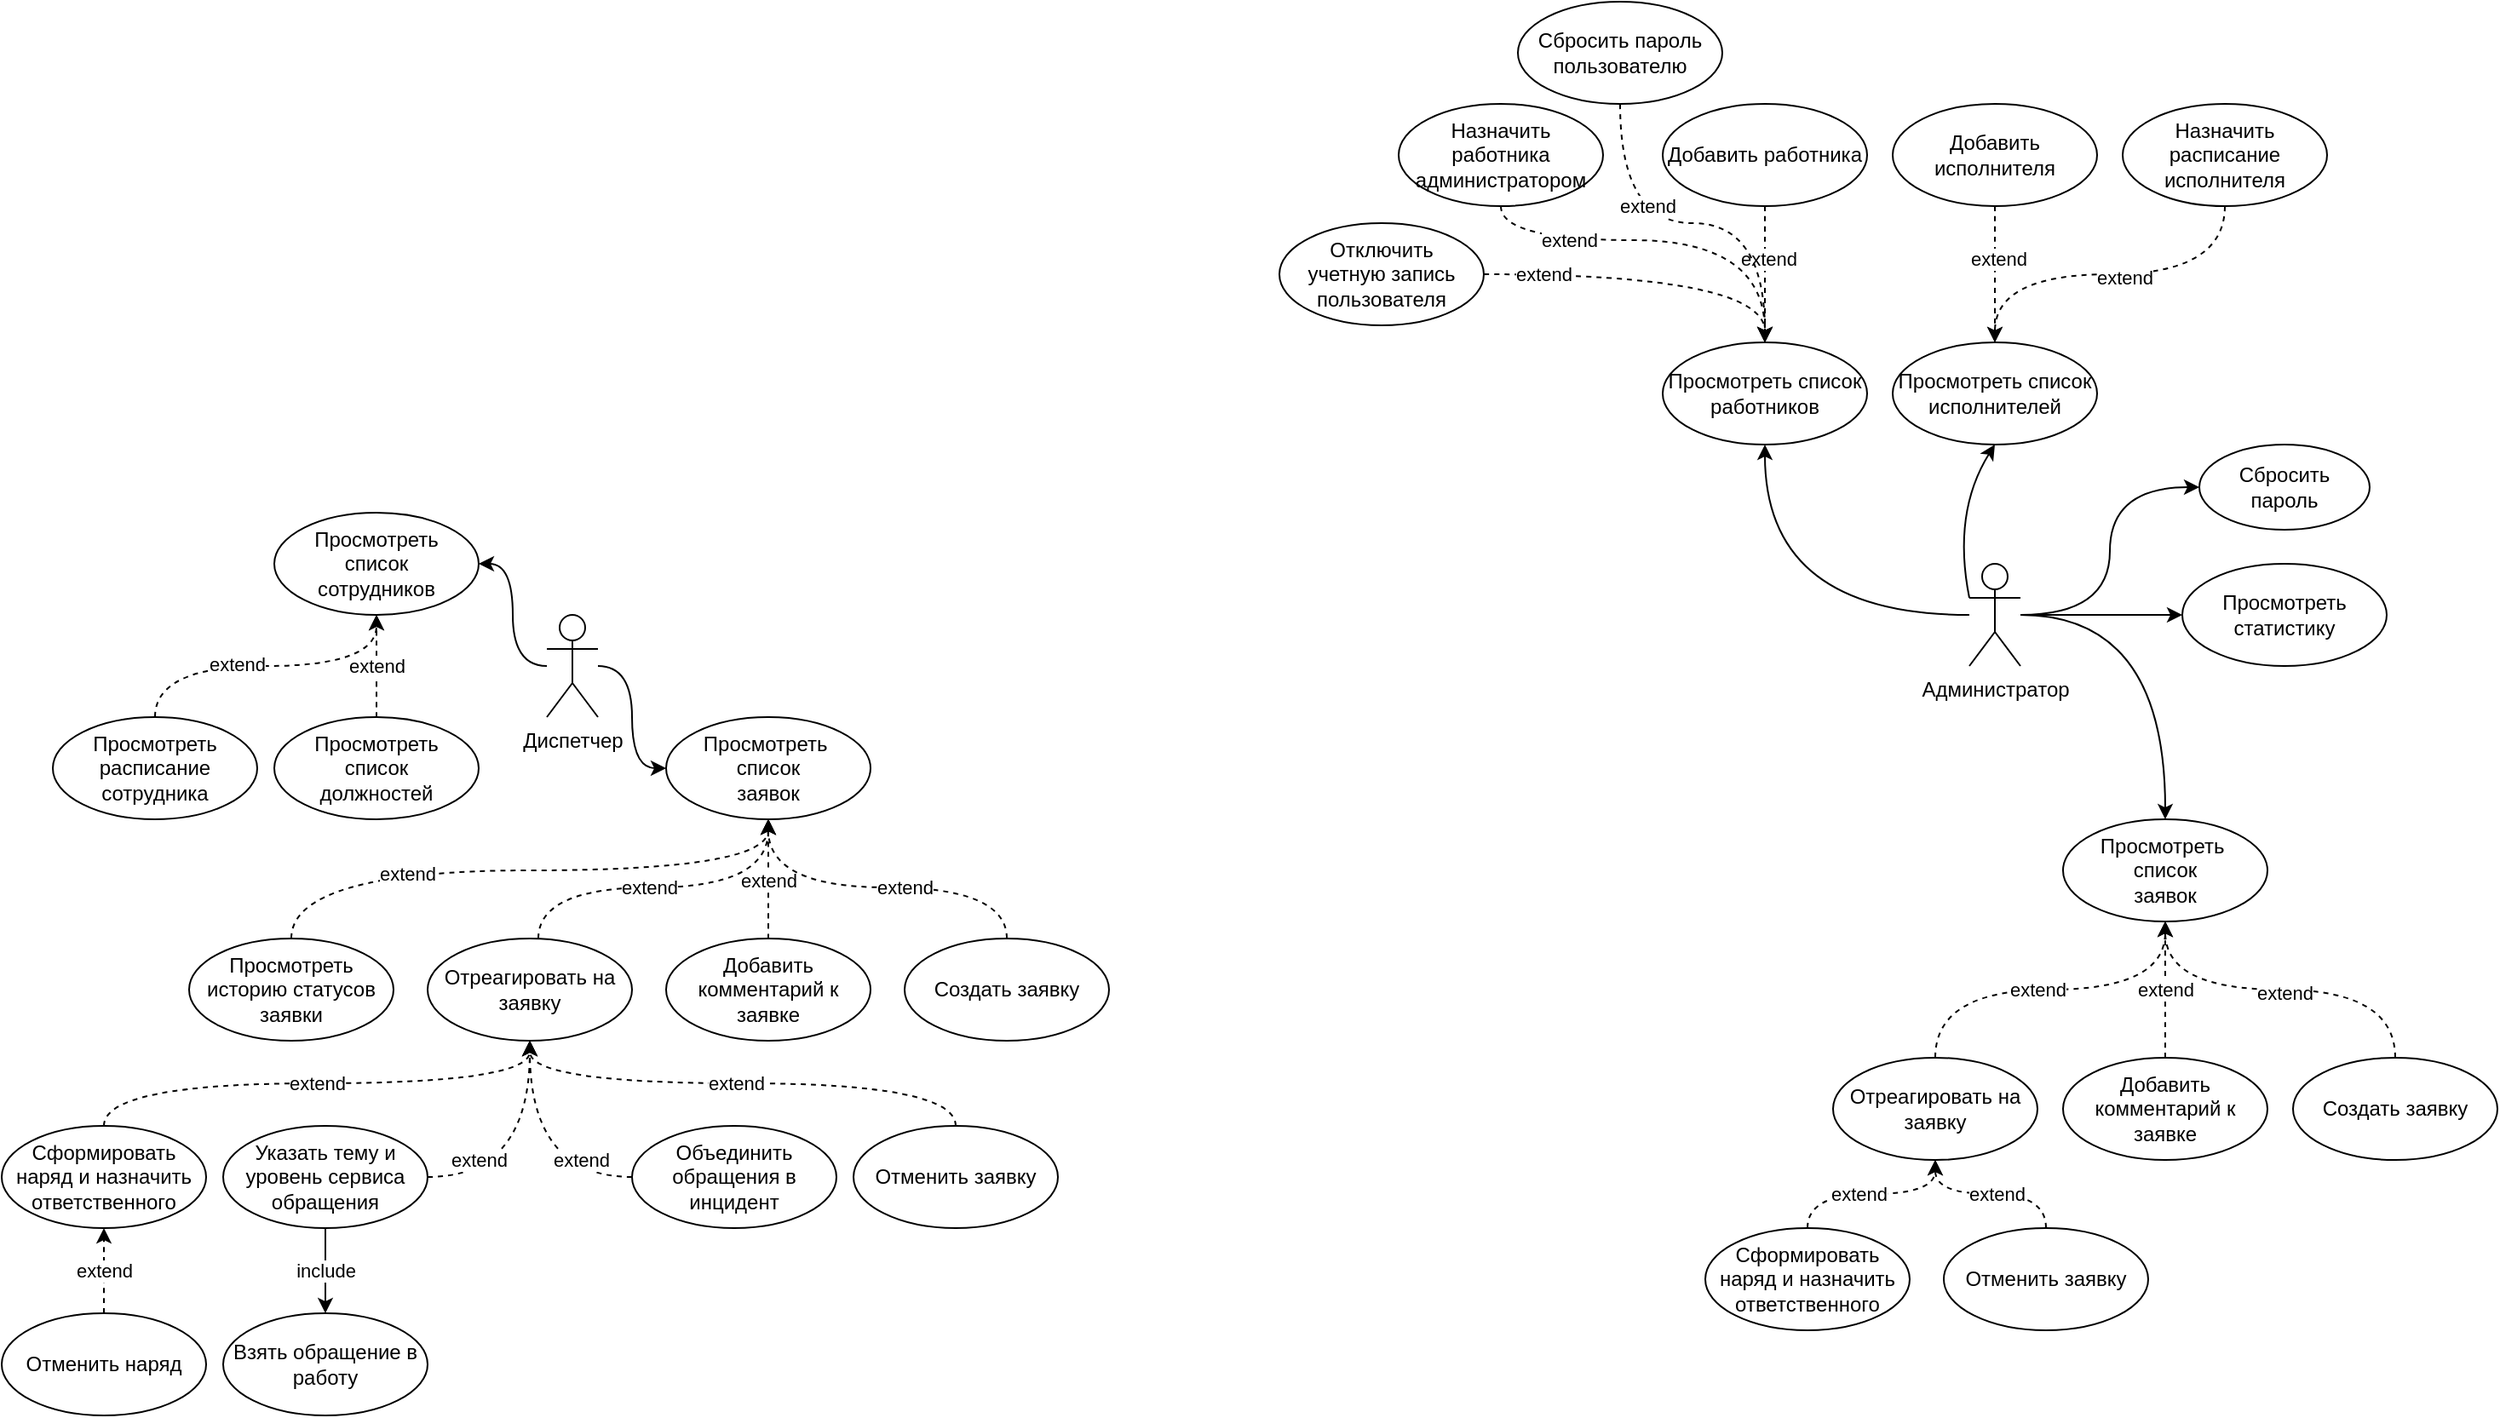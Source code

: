 <mxfile version="21.1.9" type="github">
  <diagram id="vjuk1poThl9Il7xJmEbo" name="Page-1">
    <mxGraphModel dx="3456" dy="827" grid="1" gridSize="10" guides="1" tooltips="1" connect="1" arrows="1" fold="1" page="1" pageScale="1" pageWidth="1920" pageHeight="1200" math="0" shadow="0">
      <root>
        <mxCell id="0" />
        <mxCell id="1" parent="0" />
        <mxCell id="JzdlDccudjg5mqdQQXAU-8" value="" style="edgeStyle=orthogonalEdgeStyle;orthogonalLoop=1;jettySize=auto;html=1;curved=1;" parent="1" source="JzdlDccudjg5mqdQQXAU-1" target="JzdlDccudjg5mqdQQXAU-7" edge="1">
          <mxGeometry relative="1" as="geometry" />
        </mxCell>
        <mxCell id="PTMCNFeBPla3yoTyyolg-50" style="edgeStyle=orthogonalEdgeStyle;shape=connector;curved=1;rounded=0;orthogonalLoop=1;jettySize=auto;html=1;entryX=1;entryY=0.5;entryDx=0;entryDy=0;labelBackgroundColor=default;strokeColor=default;fontFamily=Helvetica;fontSize=11;fontColor=default;endArrow=classic;" edge="1" parent="1" source="JzdlDccudjg5mqdQQXAU-1" target="PTMCNFeBPla3yoTyyolg-49">
          <mxGeometry relative="1" as="geometry" />
        </mxCell>
        <mxCell id="JzdlDccudjg5mqdQQXAU-1" value="Диспетчер" style="shape=umlActor;verticalLabelPosition=bottom;verticalAlign=top;html=1;outlineConnect=0;" parent="1" vertex="1">
          <mxGeometry x="240" y="540" width="30" height="60" as="geometry" />
        </mxCell>
        <mxCell id="JzdlDccudjg5mqdQQXAU-12" value="" style="edgeStyle=orthogonalEdgeStyle;curved=1;orthogonalLoop=1;jettySize=auto;html=1;dashed=1;" parent="1" source="JzdlDccudjg5mqdQQXAU-11" target="JzdlDccudjg5mqdQQXAU-7" edge="1">
          <mxGeometry relative="1" as="geometry">
            <Array as="points">
              <mxPoint x="370" y="770" />
            </Array>
          </mxGeometry>
        </mxCell>
        <mxCell id="JzdlDccudjg5mqdQQXAU-13" value="extend" style="edgeLabel;html=1;align=center;verticalAlign=middle;resizable=0;points=[];" parent="JzdlDccudjg5mqdQQXAU-12" vertex="1" connectable="0">
          <mxGeometry x="0.202" y="1" relative="1" as="geometry">
            <mxPoint x="1" y="8" as="offset" />
          </mxGeometry>
        </mxCell>
        <mxCell id="PTMCNFeBPla3yoTyyolg-44" value="" style="edgeStyle=orthogonalEdgeStyle;shape=connector;curved=1;rounded=0;orthogonalLoop=1;jettySize=auto;html=1;labelBackgroundColor=default;strokeColor=default;fontFamily=Helvetica;fontSize=11;fontColor=default;endArrow=classic;dashed=1;exitX=0.5;exitY=0;exitDx=0;exitDy=0;" edge="1" parent="1" source="PTMCNFeBPla3yoTyyolg-43" target="JzdlDccudjg5mqdQQXAU-7">
          <mxGeometry relative="1" as="geometry">
            <Array as="points">
              <mxPoint x="90" y="690" />
              <mxPoint x="370" y="690" />
            </Array>
          </mxGeometry>
        </mxCell>
        <mxCell id="PTMCNFeBPla3yoTyyolg-45" value="extend" style="edgeLabel;html=1;align=center;verticalAlign=middle;resizable=0;points=[];fontSize=11;fontFamily=Helvetica;fontColor=default;" vertex="1" connectable="0" parent="PTMCNFeBPla3yoTyyolg-44">
          <mxGeometry x="-0.386" y="-2" relative="1" as="geometry">
            <mxPoint as="offset" />
          </mxGeometry>
        </mxCell>
        <mxCell id="JzdlDccudjg5mqdQQXAU-7" value="Просмотреть&amp;nbsp;&lt;br&gt;список&lt;br&gt;заявок" style="ellipse;whiteSpace=wrap;html=1;verticalAlign=middle;" parent="1" vertex="1">
          <mxGeometry x="310" y="600" width="120" height="60" as="geometry" />
        </mxCell>
        <mxCell id="JzdlDccudjg5mqdQQXAU-11" value="Добавить комментарий к заявке" style="ellipse;whiteSpace=wrap;html=1;verticalAlign=middle;" parent="1" vertex="1">
          <mxGeometry x="310" y="730" width="120" height="60" as="geometry" />
        </mxCell>
        <mxCell id="JzdlDccudjg5mqdQQXAU-15" style="edgeStyle=orthogonalEdgeStyle;curved=1;orthogonalLoop=1;jettySize=auto;html=1;exitX=0.5;exitY=0;exitDx=0;exitDy=0;entryX=0.5;entryY=1;entryDx=0;entryDy=0;dashed=1;" parent="1" source="JzdlDccudjg5mqdQQXAU-14" target="JzdlDccudjg5mqdQQXAU-19" edge="1">
          <mxGeometry relative="1" as="geometry" />
        </mxCell>
        <mxCell id="JzdlDccudjg5mqdQQXAU-16" value="extend" style="edgeLabel;html=1;align=center;verticalAlign=middle;resizable=0;points=[];" parent="JzdlDccudjg5mqdQQXAU-15" vertex="1" connectable="0">
          <mxGeometry x="0.076" relative="1" as="geometry">
            <mxPoint x="-12" as="offset" />
          </mxGeometry>
        </mxCell>
        <mxCell id="PTMCNFeBPla3yoTyyolg-34" value="extend" style="edgeStyle=orthogonalEdgeStyle;shape=connector;curved=1;rounded=0;orthogonalLoop=1;jettySize=auto;html=1;labelBackgroundColor=default;strokeColor=default;fontFamily=Helvetica;fontSize=11;fontColor=default;endArrow=classic;dashed=1;" edge="1" parent="1" source="PTMCNFeBPla3yoTyyolg-33" target="JzdlDccudjg5mqdQQXAU-14">
          <mxGeometry relative="1" as="geometry" />
        </mxCell>
        <mxCell id="JzdlDccudjg5mqdQQXAU-14" value="Сформировать наряд и назначить ответственного" style="ellipse;whiteSpace=wrap;html=1;verticalAlign=middle;" parent="1" vertex="1">
          <mxGeometry x="-80" y="840" width="120" height="60" as="geometry" />
        </mxCell>
        <mxCell id="JzdlDccudjg5mqdQQXAU-17" value="" style="edgeStyle=orthogonalEdgeStyle;curved=1;orthogonalLoop=1;jettySize=auto;html=1;dashed=1;" parent="1" source="JzdlDccudjg5mqdQQXAU-19" edge="1">
          <mxGeometry relative="1" as="geometry">
            <mxPoint x="370" y="660" as="targetPoint" />
            <Array as="points">
              <mxPoint x="235" y="700" />
              <mxPoint x="370" y="700" />
            </Array>
          </mxGeometry>
        </mxCell>
        <mxCell id="JzdlDccudjg5mqdQQXAU-18" value="extend" style="edgeLabel;html=1;align=center;verticalAlign=middle;resizable=0;points=[];" parent="JzdlDccudjg5mqdQQXAU-17" vertex="1" connectable="0">
          <mxGeometry x="0.202" y="1" relative="1" as="geometry">
            <mxPoint x="-29" y="1" as="offset" />
          </mxGeometry>
        </mxCell>
        <mxCell id="PTMCNFeBPla3yoTyyolg-36" value="extend" style="edgeStyle=orthogonalEdgeStyle;shape=connector;curved=1;rounded=0;orthogonalLoop=1;jettySize=auto;html=1;labelBackgroundColor=default;strokeColor=default;fontFamily=Helvetica;fontSize=11;fontColor=default;endArrow=classic;dashed=1;exitX=0;exitY=0.5;exitDx=0;exitDy=0;" edge="1" parent="1" source="PTMCNFeBPla3yoTyyolg-35" target="JzdlDccudjg5mqdQQXAU-19">
          <mxGeometry x="-0.571" y="-10" relative="1" as="geometry">
            <mxPoint as="offset" />
          </mxGeometry>
        </mxCell>
        <mxCell id="PTMCNFeBPla3yoTyyolg-38" value="extend" style="edgeStyle=orthogonalEdgeStyle;shape=connector;curved=1;rounded=0;orthogonalLoop=1;jettySize=auto;html=1;labelBackgroundColor=default;strokeColor=default;fontFamily=Helvetica;fontSize=11;fontColor=default;endArrow=classic;entryX=0.5;entryY=1;entryDx=0;entryDy=0;exitX=1;exitY=0.5;exitDx=0;exitDy=0;dashed=1;" edge="1" parent="1" source="PTMCNFeBPla3yoTyyolg-37" target="JzdlDccudjg5mqdQQXAU-19">
          <mxGeometry x="-0.571" y="10" relative="1" as="geometry">
            <mxPoint as="offset" />
          </mxGeometry>
        </mxCell>
        <mxCell id="JzdlDccudjg5mqdQQXAU-19" value="Отреагировать на заявку" style="ellipse;whiteSpace=wrap;html=1;verticalAlign=middle;" parent="1" vertex="1">
          <mxGeometry x="170" y="730" width="120" height="60" as="geometry" />
        </mxCell>
        <mxCell id="JzdlDccudjg5mqdQQXAU-22" style="edgeStyle=orthogonalEdgeStyle;curved=1;orthogonalLoop=1;jettySize=auto;html=1;exitX=0.5;exitY=0;exitDx=0;exitDy=0;entryX=0.5;entryY=1;entryDx=0;entryDy=0;dashed=1;" parent="1" source="JzdlDccudjg5mqdQQXAU-24" target="JzdlDccudjg5mqdQQXAU-19" edge="1">
          <mxGeometry relative="1" as="geometry">
            <mxPoint x="375" y="810" as="targetPoint" />
          </mxGeometry>
        </mxCell>
        <mxCell id="JzdlDccudjg5mqdQQXAU-23" value="extend" style="edgeLabel;html=1;align=center;verticalAlign=middle;resizable=0;points=[];" parent="JzdlDccudjg5mqdQQXAU-22" vertex="1" connectable="0">
          <mxGeometry x="0.076" relative="1" as="geometry">
            <mxPoint x="7" as="offset" />
          </mxGeometry>
        </mxCell>
        <mxCell id="JzdlDccudjg5mqdQQXAU-24" value="Отменить заявку" style="ellipse;whiteSpace=wrap;html=1;verticalAlign=middle;" parent="1" vertex="1">
          <mxGeometry x="420" y="840" width="120" height="60" as="geometry" />
        </mxCell>
        <mxCell id="JzdlDccudjg5mqdQQXAU-30" style="edgeStyle=orthogonalEdgeStyle;curved=1;orthogonalLoop=1;jettySize=auto;html=1;entryX=0.5;entryY=1;entryDx=0;entryDy=0;" parent="1" source="JzdlDccudjg5mqdQQXAU-25" target="JzdlDccudjg5mqdQQXAU-29" edge="1">
          <mxGeometry relative="1" as="geometry">
            <mxPoint x="955" y="440" as="targetPoint" />
          </mxGeometry>
        </mxCell>
        <mxCell id="PTMCNFeBPla3yoTyyolg-19" style="edgeStyle=orthogonalEdgeStyle;rounded=0;orthogonalLoop=1;jettySize=auto;html=1;entryX=0.5;entryY=0;entryDx=0;entryDy=0;curved=1;" edge="1" parent="1" source="JzdlDccudjg5mqdQQXAU-25" target="PTMCNFeBPla3yoTyyolg-5">
          <mxGeometry relative="1" as="geometry" />
        </mxCell>
        <mxCell id="PTMCNFeBPla3yoTyyolg-32" style="edgeStyle=orthogonalEdgeStyle;rounded=0;orthogonalLoop=1;jettySize=auto;html=1;entryX=0;entryY=0.5;entryDx=0;entryDy=0;curved=1;" edge="1" parent="1" source="JzdlDccudjg5mqdQQXAU-25" target="PTMCNFeBPla3yoTyyolg-31">
          <mxGeometry relative="1" as="geometry" />
        </mxCell>
        <mxCell id="PTMCNFeBPla3yoTyyolg-47" style="edgeStyle=orthogonalEdgeStyle;shape=connector;curved=1;rounded=0;orthogonalLoop=1;jettySize=auto;html=1;entryX=0;entryY=0.5;entryDx=0;entryDy=0;labelBackgroundColor=default;strokeColor=default;fontFamily=Helvetica;fontSize=11;fontColor=default;endArrow=classic;" edge="1" parent="1" source="JzdlDccudjg5mqdQQXAU-25" target="PTMCNFeBPla3yoTyyolg-46">
          <mxGeometry relative="1" as="geometry" />
        </mxCell>
        <mxCell id="JzdlDccudjg5mqdQQXAU-25" value="Администратор" style="shape=umlActor;verticalLabelPosition=bottom;verticalAlign=top;html=1;outlineConnect=0;" parent="1" vertex="1">
          <mxGeometry x="1075" y="510" width="30" height="60" as="geometry" />
        </mxCell>
        <mxCell id="JzdlDccudjg5mqdQQXAU-32" value="" style="edgeStyle=orthogonalEdgeStyle;curved=1;orthogonalLoop=1;jettySize=auto;html=1;dashed=1;" parent="1" source="JzdlDccudjg5mqdQQXAU-31" target="JzdlDccudjg5mqdQQXAU-29" edge="1">
          <mxGeometry relative="1" as="geometry" />
        </mxCell>
        <mxCell id="JzdlDccudjg5mqdQQXAU-33" value="extend" style="edgeLabel;html=1;align=center;verticalAlign=middle;resizable=0;points=[];" parent="JzdlDccudjg5mqdQQXAU-32" vertex="1" connectable="0">
          <mxGeometry x="-0.232" y="2" relative="1" as="geometry">
            <mxPoint as="offset" />
          </mxGeometry>
        </mxCell>
        <mxCell id="JzdlDccudjg5mqdQQXAU-29" value="Просмотреть список работников" style="ellipse;whiteSpace=wrap;html=1;verticalAlign=middle;" parent="1" vertex="1">
          <mxGeometry x="895" y="380" width="120" height="60" as="geometry" />
        </mxCell>
        <mxCell id="JzdlDccudjg5mqdQQXAU-31" value="Добавить работника" style="ellipse;whiteSpace=wrap;html=1;verticalAlign=middle;" parent="1" vertex="1">
          <mxGeometry x="895" y="240" width="120" height="60" as="geometry" />
        </mxCell>
        <mxCell id="JzdlDccudjg5mqdQQXAU-34" value="Назначить работника администратором" style="ellipse;whiteSpace=wrap;html=1;verticalAlign=middle;" parent="1" vertex="1">
          <mxGeometry x="740" y="240" width="120" height="60" as="geometry" />
        </mxCell>
        <mxCell id="JzdlDccudjg5mqdQQXAU-35" value="" style="edgeStyle=orthogonalEdgeStyle;curved=1;orthogonalLoop=1;jettySize=auto;html=1;dashed=1;exitX=0.5;exitY=1;exitDx=0;exitDy=0;entryX=0.5;entryY=0;entryDx=0;entryDy=0;" parent="1" source="JzdlDccudjg5mqdQQXAU-34" target="JzdlDccudjg5mqdQQXAU-29" edge="1">
          <mxGeometry relative="1" as="geometry">
            <mxPoint x="819.66" y="310" as="sourcePoint" />
            <mxPoint x="819.66" y="390" as="targetPoint" />
            <Array as="points">
              <mxPoint x="800" y="320" />
              <mxPoint x="955" y="320" />
            </Array>
          </mxGeometry>
        </mxCell>
        <mxCell id="JzdlDccudjg5mqdQQXAU-36" value="extend" style="edgeLabel;html=1;align=center;verticalAlign=middle;resizable=0;points=[];" parent="JzdlDccudjg5mqdQQXAU-35" vertex="1" connectable="0">
          <mxGeometry x="-0.232" y="2" relative="1" as="geometry">
            <mxPoint x="-30" y="2" as="offset" />
          </mxGeometry>
        </mxCell>
        <mxCell id="NQYNzT67ed76rX-NKbEG-4" value="Просмотреть список исполнителей" style="ellipse;whiteSpace=wrap;html=1;verticalAlign=middle;" parent="1" vertex="1">
          <mxGeometry x="1030" y="380" width="120" height="60" as="geometry" />
        </mxCell>
        <mxCell id="NQYNzT67ed76rX-NKbEG-6" value="" style="curved=1;endArrow=classic;html=1;rounded=0;entryX=0.5;entryY=1;entryDx=0;entryDy=0;" parent="1" target="NQYNzT67ed76rX-NKbEG-4" edge="1">
          <mxGeometry width="50" height="50" relative="1" as="geometry">
            <mxPoint x="1075" y="530" as="sourcePoint" />
            <mxPoint x="1225" y="500" as="targetPoint" />
            <Array as="points">
              <mxPoint x="1065" y="480" />
            </Array>
          </mxGeometry>
        </mxCell>
        <mxCell id="NQYNzT67ed76rX-NKbEG-8" value="" style="edgeStyle=orthogonalEdgeStyle;curved=1;orthogonalLoop=1;jettySize=auto;html=1;dashed=1;entryX=0.5;entryY=0;entryDx=0;entryDy=0;" parent="1" source="NQYNzT67ed76rX-NKbEG-10" target="NQYNzT67ed76rX-NKbEG-4" edge="1">
          <mxGeometry relative="1" as="geometry">
            <mxPoint x="1090" y="380" as="targetPoint" />
          </mxGeometry>
        </mxCell>
        <mxCell id="NQYNzT67ed76rX-NKbEG-9" value="extend" style="edgeLabel;html=1;align=center;verticalAlign=middle;resizable=0;points=[];" parent="NQYNzT67ed76rX-NKbEG-8" vertex="1" connectable="0">
          <mxGeometry x="-0.232" y="2" relative="1" as="geometry">
            <mxPoint as="offset" />
          </mxGeometry>
        </mxCell>
        <mxCell id="NQYNzT67ed76rX-NKbEG-10" value="Добавить исполнителя" style="ellipse;whiteSpace=wrap;html=1;verticalAlign=middle;" parent="1" vertex="1">
          <mxGeometry x="1030" y="240" width="120" height="60" as="geometry" />
        </mxCell>
        <mxCell id="NQYNzT67ed76rX-NKbEG-11" value="Назначить расписание исполнителя" style="ellipse;whiteSpace=wrap;html=1;verticalAlign=middle;" parent="1" vertex="1">
          <mxGeometry x="1165" y="240" width="120" height="60" as="geometry" />
        </mxCell>
        <mxCell id="NQYNzT67ed76rX-NKbEG-12" value="" style="edgeStyle=orthogonalEdgeStyle;curved=1;orthogonalLoop=1;jettySize=auto;html=1;dashed=1;exitX=0.5;exitY=1;exitDx=0;exitDy=0;entryX=0.5;entryY=0;entryDx=0;entryDy=0;" parent="1" source="NQYNzT67ed76rX-NKbEG-11" target="NQYNzT67ed76rX-NKbEG-4" edge="1">
          <mxGeometry relative="1" as="geometry">
            <mxPoint x="1224.66" y="310" as="sourcePoint" />
            <mxPoint x="1360" y="380" as="targetPoint" />
          </mxGeometry>
        </mxCell>
        <mxCell id="NQYNzT67ed76rX-NKbEG-13" value="extend" style="edgeLabel;html=1;align=center;verticalAlign=middle;resizable=0;points=[];" parent="NQYNzT67ed76rX-NKbEG-12" vertex="1" connectable="0">
          <mxGeometry x="-0.232" y="2" relative="1" as="geometry">
            <mxPoint x="-17" as="offset" />
          </mxGeometry>
        </mxCell>
        <mxCell id="NQYNzT67ed76rX-NKbEG-14" value="Создать заявку" style="ellipse;whiteSpace=wrap;html=1;verticalAlign=middle;" parent="1" vertex="1">
          <mxGeometry x="450" y="730" width="120" height="60" as="geometry" />
        </mxCell>
        <mxCell id="NQYNzT67ed76rX-NKbEG-15" value="" style="edgeStyle=orthogonalEdgeStyle;curved=1;orthogonalLoop=1;jettySize=auto;html=1;dashed=1;entryX=0.5;entryY=1;entryDx=0;entryDy=0;exitX=0.5;exitY=0;exitDx=0;exitDy=0;" parent="1" target="JzdlDccudjg5mqdQQXAU-7" edge="1" source="NQYNzT67ed76rX-NKbEG-14">
          <mxGeometry relative="1" as="geometry">
            <mxPoint x="460" y="670" as="targetPoint" />
            <Array as="points">
              <mxPoint x="510" y="700" />
              <mxPoint x="370" y="700" />
            </Array>
            <mxPoint x="505" y="740" as="sourcePoint" />
          </mxGeometry>
        </mxCell>
        <mxCell id="NQYNzT67ed76rX-NKbEG-16" value="extend" style="edgeLabel;html=1;align=center;verticalAlign=middle;resizable=0;points=[];" parent="NQYNzT67ed76rX-NKbEG-15" vertex="1" connectable="0">
          <mxGeometry x="0.202" y="1" relative="1" as="geometry">
            <mxPoint x="36" y="-1" as="offset" />
          </mxGeometry>
        </mxCell>
        <mxCell id="PTMCNFeBPla3yoTyyolg-3" value="" style="edgeStyle=orthogonalEdgeStyle;curved=1;orthogonalLoop=1;jettySize=auto;html=1;dashed=1;" edge="1" parent="1" source="PTMCNFeBPla3yoTyyolg-6" target="PTMCNFeBPla3yoTyyolg-5">
          <mxGeometry relative="1" as="geometry" />
        </mxCell>
        <mxCell id="PTMCNFeBPla3yoTyyolg-4" value="extend" style="edgeLabel;html=1;align=center;verticalAlign=middle;resizable=0;points=[];" vertex="1" connectable="0" parent="PTMCNFeBPla3yoTyyolg-3">
          <mxGeometry x="0.202" y="1" relative="1" as="geometry">
            <mxPoint x="1" y="8" as="offset" />
          </mxGeometry>
        </mxCell>
        <mxCell id="PTMCNFeBPla3yoTyyolg-5" value="Просмотреть&amp;nbsp;&lt;br&gt;список&lt;br&gt;заявок" style="ellipse;whiteSpace=wrap;html=1;verticalAlign=middle;" vertex="1" parent="1">
          <mxGeometry x="1130" y="660" width="120" height="60" as="geometry" />
        </mxCell>
        <mxCell id="PTMCNFeBPla3yoTyyolg-6" value="Добавить комментарий к заявке" style="ellipse;whiteSpace=wrap;html=1;verticalAlign=middle;" vertex="1" parent="1">
          <mxGeometry x="1130" y="800" width="120" height="60" as="geometry" />
        </mxCell>
        <mxCell id="PTMCNFeBPla3yoTyyolg-7" style="edgeStyle=orthogonalEdgeStyle;curved=1;orthogonalLoop=1;jettySize=auto;html=1;exitX=0.5;exitY=0;exitDx=0;exitDy=0;entryX=0.5;entryY=1;entryDx=0;entryDy=0;dashed=1;" edge="1" parent="1" source="PTMCNFeBPla3yoTyyolg-9" target="PTMCNFeBPla3yoTyyolg-12">
          <mxGeometry relative="1" as="geometry" />
        </mxCell>
        <mxCell id="PTMCNFeBPla3yoTyyolg-8" value="extend" style="edgeLabel;html=1;align=center;verticalAlign=middle;resizable=0;points=[];" vertex="1" connectable="0" parent="PTMCNFeBPla3yoTyyolg-7">
          <mxGeometry x="0.076" relative="1" as="geometry">
            <mxPoint x="-12" as="offset" />
          </mxGeometry>
        </mxCell>
        <mxCell id="PTMCNFeBPla3yoTyyolg-9" value="Сформировать наряд и назначить ответственного" style="ellipse;whiteSpace=wrap;html=1;verticalAlign=middle;" vertex="1" parent="1">
          <mxGeometry x="920" y="900" width="120" height="60" as="geometry" />
        </mxCell>
        <mxCell id="PTMCNFeBPla3yoTyyolg-10" value="" style="edgeStyle=orthogonalEdgeStyle;curved=1;orthogonalLoop=1;jettySize=auto;html=1;dashed=1;" edge="1" parent="1" source="PTMCNFeBPla3yoTyyolg-12">
          <mxGeometry relative="1" as="geometry">
            <mxPoint x="1190" y="720" as="targetPoint" />
            <Array as="points">
              <mxPoint x="1055" y="760" />
              <mxPoint x="1190" y="760" />
            </Array>
          </mxGeometry>
        </mxCell>
        <mxCell id="PTMCNFeBPla3yoTyyolg-11" value="extend" style="edgeLabel;html=1;align=center;verticalAlign=middle;resizable=0;points=[];" vertex="1" connectable="0" parent="PTMCNFeBPla3yoTyyolg-10">
          <mxGeometry x="0.202" y="1" relative="1" as="geometry">
            <mxPoint x="-29" y="1" as="offset" />
          </mxGeometry>
        </mxCell>
        <mxCell id="PTMCNFeBPla3yoTyyolg-12" value="Отреагировать на заявку" style="ellipse;whiteSpace=wrap;html=1;verticalAlign=middle;" vertex="1" parent="1">
          <mxGeometry x="995" y="800" width="120" height="60" as="geometry" />
        </mxCell>
        <mxCell id="PTMCNFeBPla3yoTyyolg-13" style="edgeStyle=orthogonalEdgeStyle;curved=1;orthogonalLoop=1;jettySize=auto;html=1;exitX=0.5;exitY=0;exitDx=0;exitDy=0;entryX=0.5;entryY=1;entryDx=0;entryDy=0;dashed=1;" edge="1" parent="1" source="PTMCNFeBPla3yoTyyolg-15" target="PTMCNFeBPla3yoTyyolg-12">
          <mxGeometry relative="1" as="geometry">
            <mxPoint x="1195" y="870" as="targetPoint" />
          </mxGeometry>
        </mxCell>
        <mxCell id="PTMCNFeBPla3yoTyyolg-14" value="extend" style="edgeLabel;html=1;align=center;verticalAlign=middle;resizable=0;points=[];" vertex="1" connectable="0" parent="PTMCNFeBPla3yoTyyolg-13">
          <mxGeometry x="0.076" relative="1" as="geometry">
            <mxPoint x="7" as="offset" />
          </mxGeometry>
        </mxCell>
        <mxCell id="PTMCNFeBPla3yoTyyolg-15" value="Отменить заявку" style="ellipse;whiteSpace=wrap;html=1;verticalAlign=middle;" vertex="1" parent="1">
          <mxGeometry x="1060" y="900" width="120" height="60" as="geometry" />
        </mxCell>
        <mxCell id="PTMCNFeBPla3yoTyyolg-16" value="Создать заявку" style="ellipse;whiteSpace=wrap;html=1;verticalAlign=middle;" vertex="1" parent="1">
          <mxGeometry x="1265" y="800" width="120" height="60" as="geometry" />
        </mxCell>
        <mxCell id="PTMCNFeBPla3yoTyyolg-17" value="" style="edgeStyle=orthogonalEdgeStyle;curved=1;orthogonalLoop=1;jettySize=auto;html=1;dashed=1;entryX=0.5;entryY=1;entryDx=0;entryDy=0;" edge="1" parent="1" target="PTMCNFeBPla3yoTyyolg-5">
          <mxGeometry relative="1" as="geometry">
            <mxPoint x="1280" y="730" as="targetPoint" />
            <Array as="points">
              <mxPoint x="1325" y="760" />
              <mxPoint x="1190" y="760" />
            </Array>
            <mxPoint x="1325" y="800" as="sourcePoint" />
          </mxGeometry>
        </mxCell>
        <mxCell id="PTMCNFeBPla3yoTyyolg-18" value="extend" style="edgeLabel;html=1;align=center;verticalAlign=middle;resizable=0;points=[];" vertex="1" connectable="0" parent="PTMCNFeBPla3yoTyyolg-17">
          <mxGeometry x="0.202" y="1" relative="1" as="geometry">
            <mxPoint x="24" y="1" as="offset" />
          </mxGeometry>
        </mxCell>
        <mxCell id="PTMCNFeBPla3yoTyyolg-20" value="Сбросить пароль&lt;br&gt;пользователю" style="ellipse;whiteSpace=wrap;html=1;verticalAlign=middle;" vertex="1" parent="1">
          <mxGeometry x="810" y="180" width="120" height="60" as="geometry" />
        </mxCell>
        <mxCell id="PTMCNFeBPla3yoTyyolg-21" value="" style="edgeStyle=orthogonalEdgeStyle;curved=1;orthogonalLoop=1;jettySize=auto;html=1;dashed=1;exitX=0.5;exitY=1;exitDx=0;exitDy=0;entryX=0.5;entryY=0;entryDx=0;entryDy=0;" edge="1" parent="1" source="PTMCNFeBPla3yoTyyolg-20" target="JzdlDccudjg5mqdQQXAU-29">
          <mxGeometry relative="1" as="geometry">
            <mxPoint x="790" y="310" as="sourcePoint" />
            <mxPoint x="965" y="390" as="targetPoint" />
          </mxGeometry>
        </mxCell>
        <mxCell id="PTMCNFeBPla3yoTyyolg-22" value="extend" style="edgeLabel;html=1;align=center;verticalAlign=middle;resizable=0;points=[];" vertex="1" connectable="0" parent="PTMCNFeBPla3yoTyyolg-21">
          <mxGeometry x="-0.232" y="2" relative="1" as="geometry">
            <mxPoint x="-1" y="-8" as="offset" />
          </mxGeometry>
        </mxCell>
        <mxCell id="PTMCNFeBPla3yoTyyolg-23" value="Отключить &lt;br&gt;учетную запись&lt;br&gt;пользователя" style="ellipse;whiteSpace=wrap;html=1;verticalAlign=middle;" vertex="1" parent="1">
          <mxGeometry x="670" y="310" width="120" height="60" as="geometry" />
        </mxCell>
        <mxCell id="PTMCNFeBPla3yoTyyolg-24" value="" style="edgeStyle=orthogonalEdgeStyle;curved=1;orthogonalLoop=1;jettySize=auto;html=1;dashed=1;exitX=1;exitY=0.5;exitDx=0;exitDy=0;entryX=0.5;entryY=0;entryDx=0;entryDy=0;" edge="1" parent="1" source="PTMCNFeBPla3yoTyyolg-23" target="JzdlDccudjg5mqdQQXAU-29">
          <mxGeometry relative="1" as="geometry">
            <mxPoint x="810" y="310" as="sourcePoint" />
            <mxPoint x="960" y="380" as="targetPoint" />
          </mxGeometry>
        </mxCell>
        <mxCell id="PTMCNFeBPla3yoTyyolg-25" value="extend" style="edgeLabel;html=1;align=center;verticalAlign=middle;resizable=0;points=[];" vertex="1" connectable="0" parent="PTMCNFeBPla3yoTyyolg-24">
          <mxGeometry x="-0.232" y="2" relative="1" as="geometry">
            <mxPoint x="-44" y="2" as="offset" />
          </mxGeometry>
        </mxCell>
        <mxCell id="PTMCNFeBPla3yoTyyolg-31" value="Сбросить &lt;br&gt;пароль" style="ellipse;whiteSpace=wrap;html=1;" vertex="1" parent="1">
          <mxGeometry x="1210" y="440" width="100" height="50" as="geometry" />
        </mxCell>
        <mxCell id="PTMCNFeBPla3yoTyyolg-33" value="Отменить наряд" style="ellipse;whiteSpace=wrap;html=1;verticalAlign=middle;" vertex="1" parent="1">
          <mxGeometry x="-80" y="950" width="120" height="60" as="geometry" />
        </mxCell>
        <mxCell id="PTMCNFeBPla3yoTyyolg-35" value="Объединить обращения в инцидент" style="ellipse;whiteSpace=wrap;html=1;verticalAlign=middle;" vertex="1" parent="1">
          <mxGeometry x="290" y="840" width="120" height="60" as="geometry" />
        </mxCell>
        <mxCell id="PTMCNFeBPla3yoTyyolg-40" value="include" style="edgeStyle=orthogonalEdgeStyle;shape=connector;curved=1;rounded=0;orthogonalLoop=1;jettySize=auto;html=1;labelBackgroundColor=default;strokeColor=default;fontFamily=Helvetica;fontSize=11;fontColor=default;endArrow=classic;" edge="1" parent="1" source="PTMCNFeBPla3yoTyyolg-37" target="PTMCNFeBPla3yoTyyolg-39">
          <mxGeometry relative="1" as="geometry" />
        </mxCell>
        <mxCell id="PTMCNFeBPla3yoTyyolg-37" value="Указать тему и уровень сервиса обращения" style="ellipse;whiteSpace=wrap;html=1;verticalAlign=middle;" vertex="1" parent="1">
          <mxGeometry x="50" y="840" width="120" height="60" as="geometry" />
        </mxCell>
        <mxCell id="PTMCNFeBPla3yoTyyolg-39" value="Взять обращение в работу" style="ellipse;whiteSpace=wrap;html=1;verticalAlign=middle;" vertex="1" parent="1">
          <mxGeometry x="50" y="950" width="120" height="60" as="geometry" />
        </mxCell>
        <mxCell id="PTMCNFeBPla3yoTyyolg-43" value="Просмотреть историю статусов&lt;br&gt;заявки" style="ellipse;whiteSpace=wrap;html=1;verticalAlign=middle;" vertex="1" parent="1">
          <mxGeometry x="30" y="730" width="120" height="60" as="geometry" />
        </mxCell>
        <mxCell id="PTMCNFeBPla3yoTyyolg-46" value="Просмотреть статистику" style="ellipse;whiteSpace=wrap;html=1;verticalAlign=middle;" vertex="1" parent="1">
          <mxGeometry x="1200" y="510" width="120" height="60" as="geometry" />
        </mxCell>
        <mxCell id="PTMCNFeBPla3yoTyyolg-52" value="extend" style="edgeStyle=orthogonalEdgeStyle;shape=connector;curved=1;rounded=0;orthogonalLoop=1;jettySize=auto;html=1;labelBackgroundColor=default;strokeColor=default;fontFamily=Helvetica;fontSize=11;fontColor=default;endArrow=classic;dashed=1;" edge="1" parent="1" source="PTMCNFeBPla3yoTyyolg-51" target="PTMCNFeBPla3yoTyyolg-49">
          <mxGeometry relative="1" as="geometry" />
        </mxCell>
        <mxCell id="PTMCNFeBPla3yoTyyolg-54" value="" style="edgeStyle=orthogonalEdgeStyle;shape=connector;curved=1;rounded=0;orthogonalLoop=1;jettySize=auto;html=1;labelBackgroundColor=default;strokeColor=default;fontFamily=Helvetica;fontSize=11;fontColor=default;endArrow=classic;exitX=0.5;exitY=0;exitDx=0;exitDy=0;dashed=1;" edge="1" parent="1" source="PTMCNFeBPla3yoTyyolg-53" target="PTMCNFeBPla3yoTyyolg-49">
          <mxGeometry relative="1" as="geometry" />
        </mxCell>
        <mxCell id="PTMCNFeBPla3yoTyyolg-55" value="extend" style="edgeLabel;html=1;align=center;verticalAlign=middle;resizable=0;points=[];fontSize=11;fontFamily=Helvetica;fontColor=default;" vertex="1" connectable="0" parent="PTMCNFeBPla3yoTyyolg-54">
          <mxGeometry x="-0.186" y="1" relative="1" as="geometry">
            <mxPoint as="offset" />
          </mxGeometry>
        </mxCell>
        <mxCell id="PTMCNFeBPla3yoTyyolg-49" value="Просмотреть &lt;br&gt;список &lt;br&gt;сотрудников" style="ellipse;whiteSpace=wrap;html=1;verticalAlign=middle;" vertex="1" parent="1">
          <mxGeometry x="80" y="480" width="120" height="60" as="geometry" />
        </mxCell>
        <mxCell id="PTMCNFeBPla3yoTyyolg-51" value="Просмотреть &lt;br&gt;список &lt;br&gt;должностей" style="ellipse;whiteSpace=wrap;html=1;verticalAlign=middle;" vertex="1" parent="1">
          <mxGeometry x="80" y="600" width="120" height="60" as="geometry" />
        </mxCell>
        <mxCell id="PTMCNFeBPla3yoTyyolg-53" value="Просмотреть &lt;br&gt;расписание сотрудника" style="ellipse;whiteSpace=wrap;html=1;verticalAlign=middle;" vertex="1" parent="1">
          <mxGeometry x="-50" y="600" width="120" height="60" as="geometry" />
        </mxCell>
      </root>
    </mxGraphModel>
  </diagram>
</mxfile>
